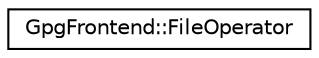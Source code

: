 digraph "Graphical Class Hierarchy"
{
 // INTERACTIVE_SVG=YES
 // LATEX_PDF_SIZE
  edge [fontname="Helvetica",fontsize="10",labelfontname="Helvetica",labelfontsize="10"];
  node [fontname="Helvetica",fontsize="10",shape=record];
  rankdir="LR";
  Node0 [label="GpgFrontend::FileOperator",height=0.2,width=0.4,color="black", fillcolor="white", style="filled",URL="$classGpgFrontend_1_1FileOperator.html",tooltip="provides file operations"];
}
